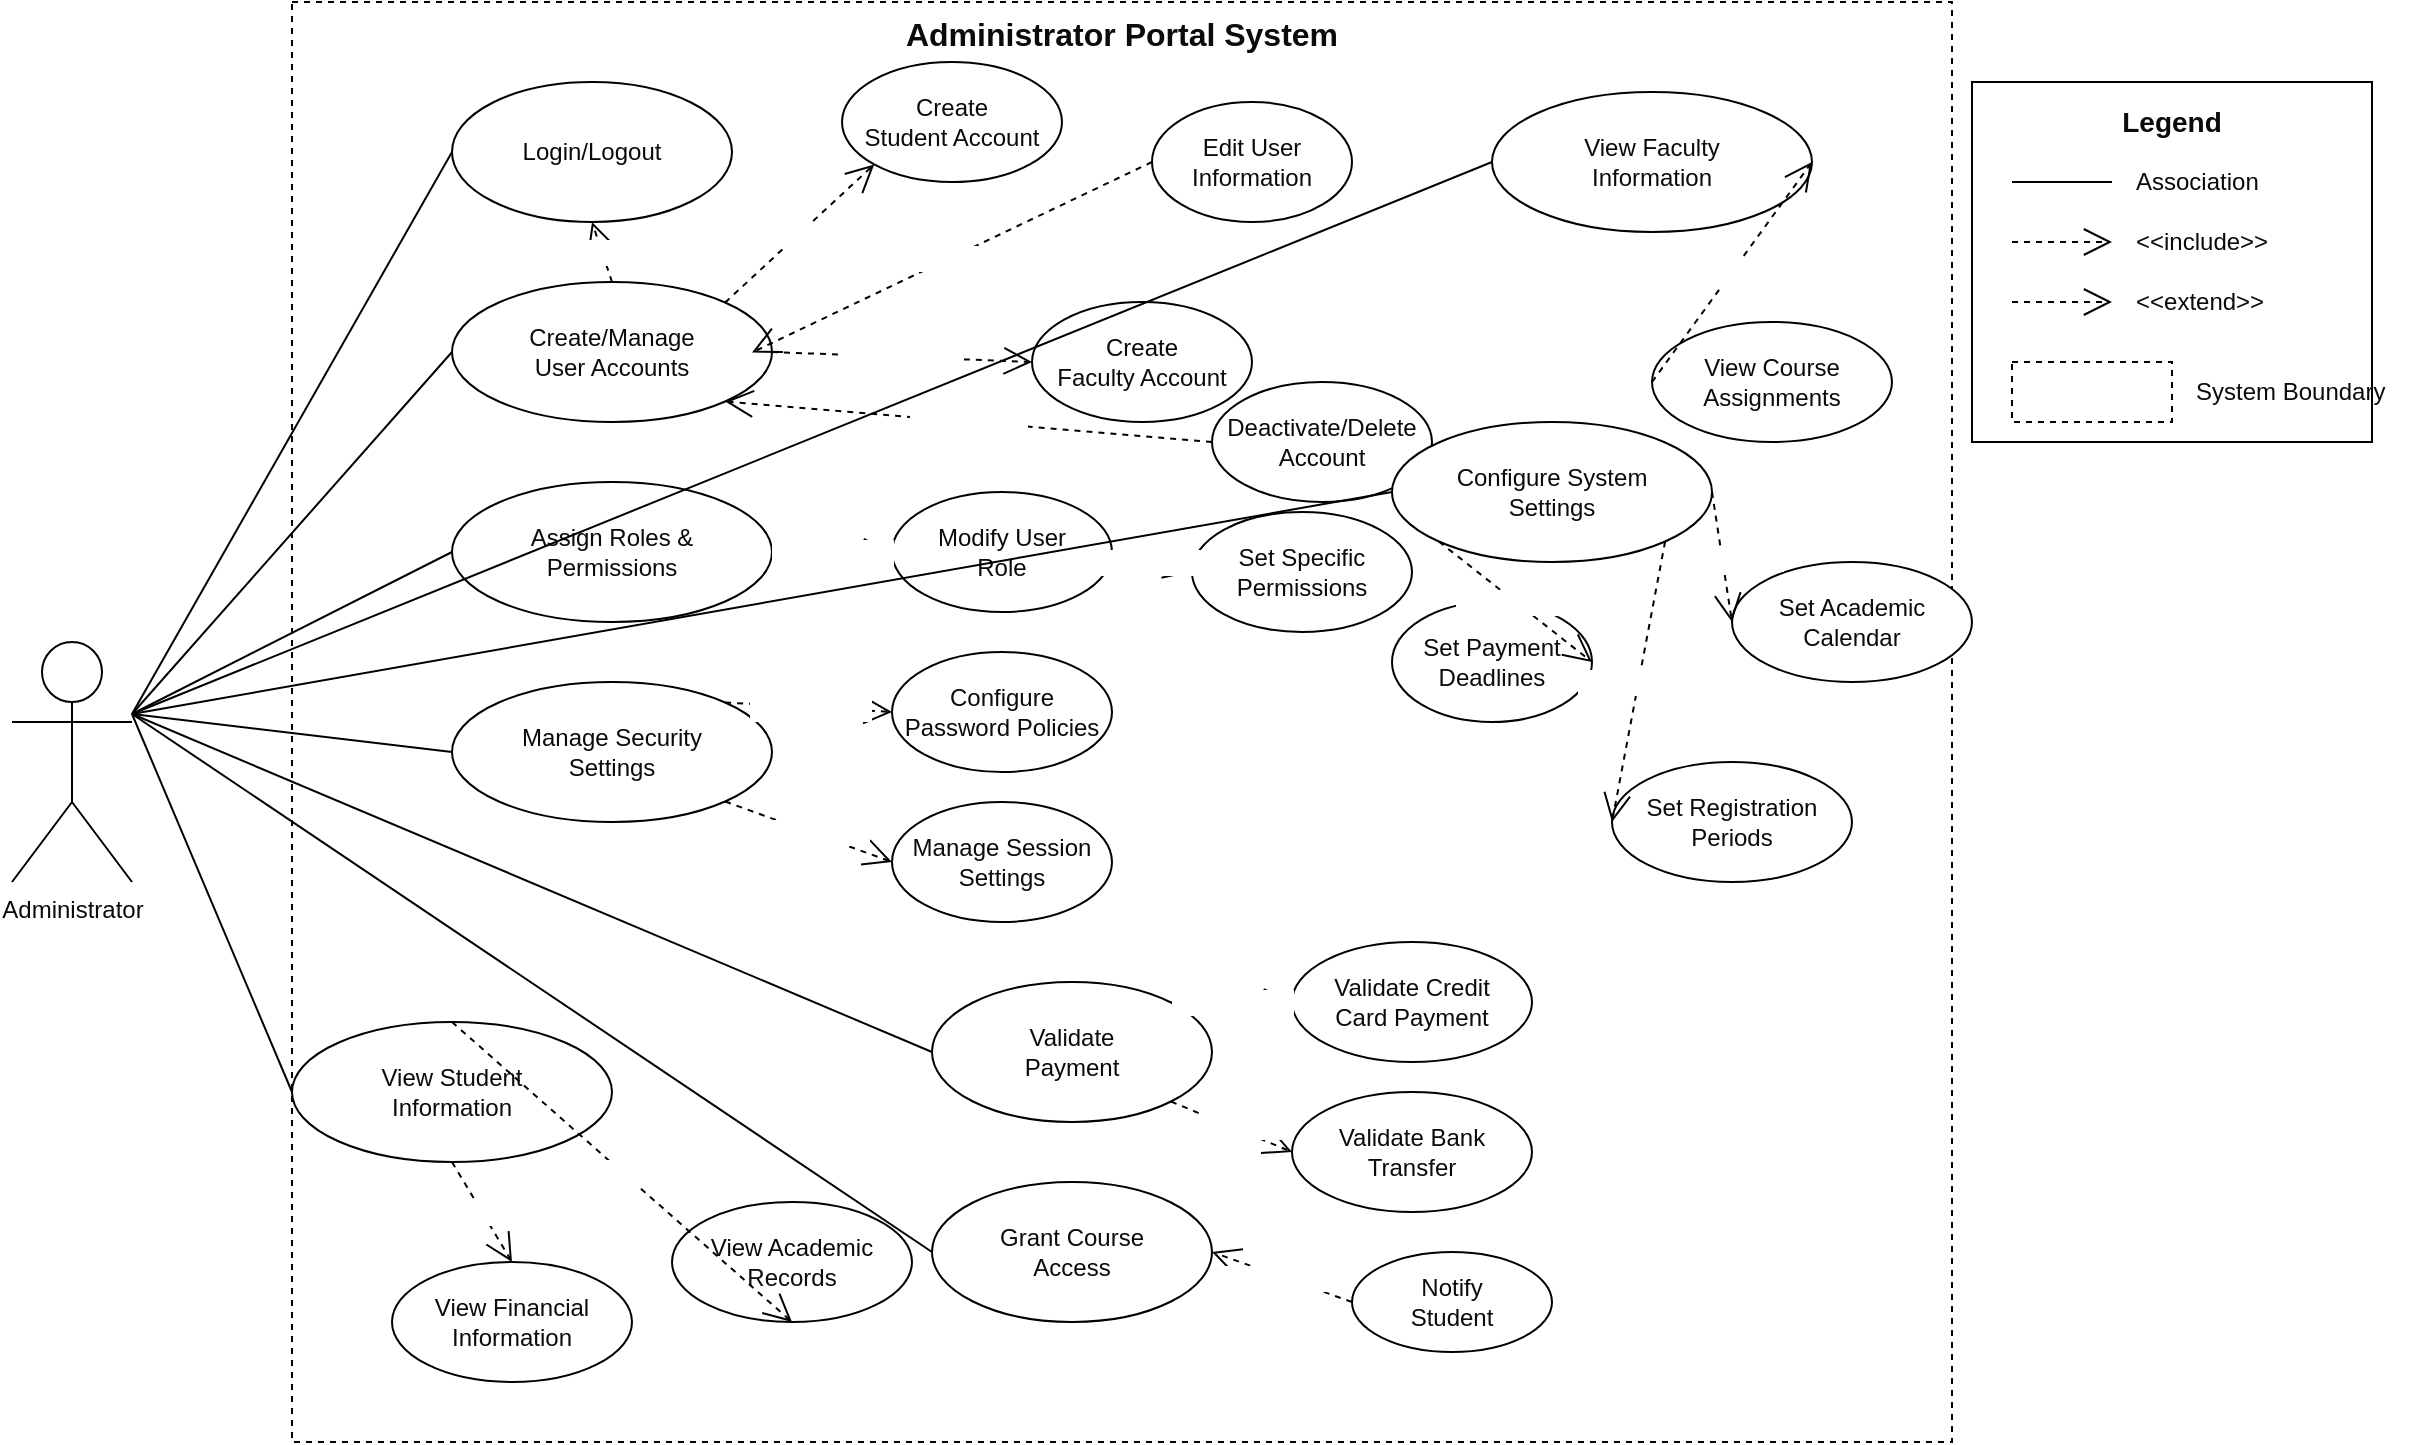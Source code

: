 <mxfile version="28.1.2">
  <diagram name="Administrator Portal Use Cases" id="admin-portal">
    <mxGraphModel dx="1407" dy="1013" grid="1" gridSize="10" guides="1" tooltips="1" connect="1" arrows="1" fold="1" page="1" pageScale="1" pageWidth="1169" pageHeight="827" background="#ffffff" math="0" shadow="0">
      <root>
        <mxCell id="0" />
        <mxCell id="1" parent="0" />
        <mxCell id="admin-boundary" value="Administrator Portal System" style="rounded=0;whiteSpace=wrap;html=1;fillColor=none;verticalAlign=top;fontSize=16;fontStyle=1;dashed=1;strokeColor=#000000;fontColor=#0B0B0B;" parent="1" vertex="1">
          <mxGeometry x="200" y="40" width="830" height="720" as="geometry" />
        </mxCell>
        <mxCell id="admin-actor" value="Administrator" style="shape=umlActor;verticalLabelPosition=bottom;verticalAlign=top;html=1;fillColor=#FFFFFF;strokeColor=#000000;fontColor=#0B0B0B;" parent="1" vertex="1">
          <mxGeometry x="60" y="360" width="60" height="120" as="geometry" />
        </mxCell>
        <mxCell id="auc-login" value="Login/Logout" style="ellipse;whiteSpace=wrap;html=1;fillColor=#FFFFFF;strokeColor=#000000;fontColor=#0B0B0B;" parent="1" vertex="1">
          <mxGeometry x="280" y="80" width="140" height="70" as="geometry" />
        </mxCell>
        <mxCell id="auc-user-accounts" value="Create/Manage&#xa;User Accounts" style="ellipse;whiteSpace=wrap;html=1;fillColor=#FFFFFF;strokeColor=#000000;fontColor=#0B0B0B;" parent="1" vertex="1">
          <mxGeometry x="280" y="180" width="160" height="70" as="geometry" />
        </mxCell>
        <mxCell id="auc-create-student" value="Create&#xa;Student Account" style="ellipse;whiteSpace=wrap;html=1;fillColor=#FFFFFF;strokeColor=#000000;fontColor=#0B0B0B;" parent="1" vertex="1">
          <mxGeometry x="475" y="70" width="110" height="60" as="geometry" />
        </mxCell>
        <mxCell id="auc-create-faculty" value="Create&#xa;Faculty Account" style="ellipse;whiteSpace=wrap;html=1;fillColor=#FFFFFF;strokeColor=#000000;fontColor=#0B0B0B;" parent="1" vertex="1">
          <mxGeometry x="570" y="190" width="110" height="60" as="geometry" />
        </mxCell>
        <mxCell id="auc-edit-user" value="Edit User&#xa;Information" style="ellipse;whiteSpace=wrap;html=1;fillColor=#FFFFFF;strokeColor=#000000;fontColor=#0B0B0B;" parent="1" vertex="1">
          <mxGeometry x="630" y="90" width="100" height="60" as="geometry" />
        </mxCell>
        <mxCell id="auc-deactivate" value="Deactivate/Delete&#xa;Account" style="ellipse;whiteSpace=wrap;html=1;fillColor=#FFFFFF;strokeColor=#000000;fontColor=#0B0B0B;" parent="1" vertex="1">
          <mxGeometry x="660" y="230" width="110" height="60" as="geometry" />
        </mxCell>
        <mxCell id="auc-roles" value="Assign Roles &amp;amp;&#xa;Permissions" style="ellipse;whiteSpace=wrap;html=1;fillColor=#FFFFFF;strokeColor=#000000;fontColor=#0B0B0B;" parent="1" vertex="1">
          <mxGeometry x="280" y="280" width="160" height="70" as="geometry" />
        </mxCell>
        <mxCell id="auc-modify-role" value="Modify User&#xa;Role" style="ellipse;whiteSpace=wrap;html=1;fillColor=#FFFFFF;strokeColor=#000000;fontColor=#0B0B0B;" parent="1" vertex="1">
          <mxGeometry x="500" y="285" width="110" height="60" as="geometry" />
        </mxCell>
        <mxCell id="auc-set-permissions" value="Set Specific&#xa;Permissions" style="ellipse;whiteSpace=wrap;html=1;fillColor=#FFFFFF;strokeColor=#000000;fontColor=#0B0B0B;" parent="1" vertex="1">
          <mxGeometry x="650" y="295" width="110" height="60" as="geometry" />
        </mxCell>
        <mxCell id="auc-security" value="Manage Security&#xa;Settings" style="ellipse;whiteSpace=wrap;html=1;fillColor=#FFFFFF;strokeColor=#000000;fontColor=#0B0B0B;" parent="1" vertex="1">
          <mxGeometry x="280" y="380" width="160" height="70" as="geometry" />
        </mxCell>
        <mxCell id="auc-password-policy" value="Configure&#xa;Password Policies" style="ellipse;whiteSpace=wrap;html=1;fillColor=#FFFFFF;strokeColor=#000000;fontColor=#0B0B0B;" parent="1" vertex="1">
          <mxGeometry x="500" y="365" width="110" height="60" as="geometry" />
        </mxCell>
        <mxCell id="auc-session-settings" value="Manage Session&#xa;Settings" style="ellipse;whiteSpace=wrap;html=1;fillColor=#FFFFFF;strokeColor=#000000;fontColor=#0B0B0B;" parent="1" vertex="1">
          <mxGeometry x="500" y="440" width="110" height="60" as="geometry" />
        </mxCell>
        <mxCell id="auc-validate-payment" value="Validate&#xa;Payment" style="ellipse;whiteSpace=wrap;html=1;fillColor=#FFFFFF;strokeColor=#000000;fontColor=#0B0B0B;" parent="1" vertex="1">
          <mxGeometry x="520" y="530" width="140" height="70" as="geometry" />
        </mxCell>
        <mxCell id="auc-validate-cc" value="Validate Credit&#xa;Card Payment" style="ellipse;whiteSpace=wrap;html=1;fillColor=#FFFFFF;strokeColor=#000000;fontColor=#0B0B0B;" parent="1" vertex="1">
          <mxGeometry x="700" y="510" width="120" height="60" as="geometry" />
        </mxCell>
        <mxCell id="auc-validate-bank" value="Validate Bank&#xa;Transfer" style="ellipse;whiteSpace=wrap;html=1;fillColor=#FFFFFF;strokeColor=#000000;fontColor=#0B0B0B;" parent="1" vertex="1">
          <mxGeometry x="700" y="585" width="120" height="60" as="geometry" />
        </mxCell>
        <mxCell id="auc-grant-access" value="Grant Course&#xa;Access" style="ellipse;whiteSpace=wrap;html=1;fillColor=#FFFFFF;strokeColor=#000000;fontColor=#0B0B0B;" parent="1" vertex="1">
          <mxGeometry x="520" y="630" width="140" height="70" as="geometry" />
        </mxCell>
        <mxCell id="auc-notify" value="Notify&#xa;Student" style="ellipse;whiteSpace=wrap;html=1;fillColor=#FFFFFF;strokeColor=#000000;fontColor=#0B0B0B;" parent="1" vertex="1">
          <mxGeometry x="730" y="665" width="100" height="50" as="geometry" />
        </mxCell>
        <mxCell id="auc-view-student" value="View Student&#xa;Information" style="ellipse;whiteSpace=wrap;html=1;fillColor=#FFFFFF;strokeColor=#000000;fontColor=#0B0B0B;" parent="1" vertex="1">
          <mxGeometry x="200" y="550" width="160" height="70" as="geometry" />
        </mxCell>
        <mxCell id="auc-academic-records" value="View Academic&#xa;Records" style="ellipse;whiteSpace=wrap;html=1;fillColor=#FFFFFF;strokeColor=#000000;fontColor=#0B0B0B;" parent="1" vertex="1">
          <mxGeometry x="390" y="640" width="120" height="60" as="geometry" />
        </mxCell>
        <mxCell id="auc-financial-info" value="View Financial&#xa;Information" style="ellipse;whiteSpace=wrap;html=1;fillColor=#FFFFFF;strokeColor=#000000;fontColor=#0B0B0B;" parent="1" vertex="1">
          <mxGeometry x="250" y="670" width="120" height="60" as="geometry" />
        </mxCell>
        <mxCell id="auc-view-faculty" value="View Faculty&#xa;Information" style="ellipse;whiteSpace=wrap;html=1;fillColor=#FFFFFF;strokeColor=#000000;fontColor=#0B0B0B;" parent="1" vertex="1">
          <mxGeometry x="800" y="85" width="160" height="70" as="geometry" />
        </mxCell>
        <mxCell id="auc-course-assignments" value="View Course&#xa;Assignments" style="ellipse;whiteSpace=wrap;html=1;fillColor=#FFFFFF;strokeColor=#000000;fontColor=#0B0B0B;" parent="1" vertex="1">
          <mxGeometry x="880" y="200" width="120" height="60" as="geometry" />
        </mxCell>
        <mxCell id="auc-configure-system" value="Configure System&#xa;Settings" style="ellipse;whiteSpace=wrap;html=1;fillColor=#FFFFFF;strokeColor=#000000;fontColor=#0B0B0B;" parent="1" vertex="1">
          <mxGeometry x="750" y="250" width="160" height="70" as="geometry" />
        </mxCell>
        <mxCell id="auc-calendar" value="Set Academic&#xa;Calendar" style="ellipse;whiteSpace=wrap;html=1;fillColor=#FFFFFF;strokeColor=#000000;fontColor=#0B0B0B;" parent="1" vertex="1">
          <mxGeometry x="920" y="320" width="120" height="60" as="geometry" />
        </mxCell>
        <mxCell id="auc-registration-periods" value="Set Registration&#xa;Periods" style="ellipse;whiteSpace=wrap;html=1;fillColor=#FFFFFF;strokeColor=#000000;fontColor=#0B0B0B;" parent="1" vertex="1">
          <mxGeometry x="860" y="420" width="120" height="60" as="geometry" />
        </mxCell>
        <mxCell id="auc-payment-deadlines" value="Set Payment&#xa;Deadlines" style="ellipse;whiteSpace=wrap;html=1;fillColor=#FFFFFF;strokeColor=#000000;fontColor=#0B0B0B;" parent="1" vertex="1">
          <mxGeometry x="750" y="340" width="100" height="60" as="geometry" />
        </mxCell>
        <mxCell id="aassoc1" value="" style="endArrow=none;html=1;exitX=1;exitY=0.3;exitDx=0;exitDy=0;exitPerimeter=0;entryX=0;entryY=0.5;entryDx=0;entryDy=0;strokeColor=#000000;fontColor=#0B0B0B;" parent="1" source="admin-actor" target="auc-login" edge="1">
          <mxGeometry width="50" height="50" relative="1" as="geometry">
            <mxPoint x="400" y="450" as="sourcePoint" />
            <mxPoint x="450" y="400" as="targetPoint" />
          </mxGeometry>
        </mxCell>
        <mxCell id="aassoc2" value="" style="endArrow=none;html=1;exitX=1;exitY=0.3;exitDx=0;exitDy=0;exitPerimeter=0;entryX=0;entryY=0.5;entryDx=0;entryDy=0;strokeColor=#000000;fontColor=#0B0B0B;" parent="1" source="admin-actor" target="auc-user-accounts" edge="1">
          <mxGeometry width="50" height="50" relative="1" as="geometry">
            <mxPoint x="400" y="450" as="sourcePoint" />
            <mxPoint x="450" y="400" as="targetPoint" />
          </mxGeometry>
        </mxCell>
        <mxCell id="aassoc3" value="" style="endArrow=none;html=1;exitX=1;exitY=0.3;exitDx=0;exitDy=0;exitPerimeter=0;entryX=0;entryY=0.5;entryDx=0;entryDy=0;strokeColor=#000000;fontColor=#0B0B0B;" parent="1" source="admin-actor" target="auc-roles" edge="1">
          <mxGeometry width="50" height="50" relative="1" as="geometry">
            <mxPoint x="400" y="450" as="sourcePoint" />
            <mxPoint x="450" y="400" as="targetPoint" />
          </mxGeometry>
        </mxCell>
        <mxCell id="aassoc4" value="" style="endArrow=none;html=1;exitX=1;exitY=0.3;exitDx=0;exitDy=0;exitPerimeter=0;entryX=0;entryY=0.5;entryDx=0;entryDy=0;strokeColor=#000000;fontColor=#0B0B0B;" parent="1" source="admin-actor" target="auc-security" edge="1">
          <mxGeometry width="50" height="50" relative="1" as="geometry">
            <mxPoint x="400" y="450" as="sourcePoint" />
            <mxPoint x="450" y="400" as="targetPoint" />
          </mxGeometry>
        </mxCell>
        <mxCell id="aassoc5" value="" style="endArrow=none;html=1;exitX=1;exitY=0.3;exitDx=0;exitDy=0;exitPerimeter=0;entryX=0;entryY=0.5;entryDx=0;entryDy=0;strokeColor=#000000;fontColor=#0B0B0B;" parent="1" source="admin-actor" target="auc-validate-payment" edge="1">
          <mxGeometry width="50" height="50" relative="1" as="geometry">
            <mxPoint x="400" y="450" as="sourcePoint" />
            <mxPoint x="450" y="400" as="targetPoint" />
          </mxGeometry>
        </mxCell>
        <mxCell id="aassoc6" value="" style="endArrow=none;html=1;exitX=1;exitY=0.3;exitDx=0;exitDy=0;exitPerimeter=0;entryX=0;entryY=0.5;entryDx=0;entryDy=0;strokeColor=#000000;fontColor=#0B0B0B;" parent="1" source="admin-actor" target="auc-grant-access" edge="1">
          <mxGeometry width="50" height="50" relative="1" as="geometry">
            <mxPoint x="400" y="450" as="sourcePoint" />
            <mxPoint x="450" y="400" as="targetPoint" />
          </mxGeometry>
        </mxCell>
        <mxCell id="aassoc7" value="" style="endArrow=none;html=1;exitX=1;exitY=0.3;exitDx=0;exitDy=0;exitPerimeter=0;entryX=0;entryY=0.5;entryDx=0;entryDy=0;strokeColor=#000000;fontColor=#0B0B0B;" parent="1" source="admin-actor" target="auc-view-student" edge="1">
          <mxGeometry width="50" height="50" relative="1" as="geometry">
            <mxPoint x="400" y="450" as="sourcePoint" />
            <mxPoint x="450" y="400" as="targetPoint" />
          </mxGeometry>
        </mxCell>
        <mxCell id="aassoc8" value="" style="endArrow=none;html=1;exitX=1;exitY=0.3;exitDx=0;exitDy=0;exitPerimeter=0;entryX=0;entryY=0.5;entryDx=0;entryDy=0;strokeColor=#000000;fontColor=#0B0B0B;" parent="1" source="admin-actor" target="auc-view-faculty" edge="1">
          <mxGeometry width="50" height="50" relative="1" as="geometry">
            <mxPoint x="400" y="450" as="sourcePoint" />
            <mxPoint x="450" y="400" as="targetPoint" />
          </mxGeometry>
        </mxCell>
        <mxCell id="aassoc9" value="" style="endArrow=none;html=1;exitX=1;exitY=0.3;exitDx=0;exitDy=0;exitPerimeter=0;entryX=0;entryY=0.5;entryDx=0;entryDy=0;strokeColor=#000000;fontColor=#0B0B0B;" parent="1" source="admin-actor" target="auc-configure-system" edge="1">
          <mxGeometry width="50" height="50" relative="1" as="geometry">
            <mxPoint x="400" y="450" as="sourcePoint" />
            <mxPoint x="450" y="400" as="targetPoint" />
          </mxGeometry>
        </mxCell>
        <mxCell id="ainclude1" value="&amp;lt;&amp;lt;include&amp;gt;&amp;gt;" style="endArrow=open;endSize=12;dashed=1;html=1;exitX=0.5;exitY=0;exitDx=0;exitDy=0;entryX=0.5;entryY=1;entryDx=0;entryDy=0;strokeColor=#000000;fontColor=#FFFFFF;" parent="1" source="auc-user-accounts" target="auc-login" edge="1">
          <mxGeometry width="160" relative="1" as="geometry">
            <mxPoint x="400" y="450" as="sourcePoint" />
            <mxPoint x="560" y="450" as="targetPoint" />
          </mxGeometry>
        </mxCell>
        <mxCell id="ainclude2" value="&amp;lt;&amp;lt;include&amp;gt;&amp;gt;" style="endArrow=open;endSize=12;dashed=1;html=1;exitX=1;exitY=0;exitDx=0;exitDy=0;entryX=0;entryY=1;entryDx=0;entryDy=0;strokeColor=#000000;fontColor=#FFFFFF;" parent="1" source="auc-user-accounts" target="auc-create-student" edge="1">
          <mxGeometry width="160" relative="1" as="geometry">
            <mxPoint x="400" y="450" as="sourcePoint" />
            <mxPoint x="560" y="450" as="targetPoint" />
          </mxGeometry>
        </mxCell>
        <mxCell id="ainclude3" value="&amp;lt;&amp;lt;include&amp;gt;&amp;gt;" style="endArrow=open;endSize=12;dashed=1;html=1;exitX=1;exitY=0.5;exitDx=0;exitDy=0;entryX=0;entryY=0.5;entryDx=0;entryDy=0;strokeColor=#000000;fontColor=#FFFFFF;" parent="1" source="auc-user-accounts" target="auc-create-faculty" edge="1">
          <mxGeometry width="160" relative="1" as="geometry">
            <mxPoint x="400" y="450" as="sourcePoint" />
            <mxPoint x="560" y="450" as="targetPoint" />
          </mxGeometry>
        </mxCell>
        <mxCell id="ainclude4" value="&amp;lt;&amp;lt;include&amp;gt;&amp;gt;" style="endArrow=open;endSize=12;dashed=1;html=1;exitX=1;exitY=0.5;exitDx=0;exitDy=0;entryX=0;entryY=0.5;entryDx=0;entryDy=0;strokeColor=#000000;fontColor=#FFFFFF;" parent="1" source="auc-roles" target="auc-modify-role" edge="1">
          <mxGeometry width="160" relative="1" as="geometry">
            <mxPoint x="400" y="450" as="sourcePoint" />
            <mxPoint x="560" y="450" as="targetPoint" />
          </mxGeometry>
        </mxCell>
        <mxCell id="ainclude5" value="&amp;lt;&amp;lt;include&amp;gt;&amp;gt;" style="endArrow=open;endSize=12;dashed=1;html=1;exitX=1;exitY=0.5;exitDx=0;exitDy=0;entryX=0;entryY=0.5;entryDx=0;entryDy=0;strokeColor=#000000;fontColor=#FFFFFF;" parent="1" source="auc-modify-role" target="auc-set-permissions" edge="1">
          <mxGeometry width="160" relative="1" as="geometry">
            <mxPoint x="400" y="450" as="sourcePoint" />
            <mxPoint x="560" y="450" as="targetPoint" />
          </mxGeometry>
        </mxCell>
        <mxCell id="ainclude6" value="&amp;lt;&amp;lt;include&amp;gt;&amp;gt;" style="endArrow=open;endSize=12;dashed=1;html=1;exitX=1;exitY=0;exitDx=0;exitDy=0;entryX=0;entryY=0.5;entryDx=0;entryDy=0;strokeColor=#000000;fontColor=#FFFFFF;" parent="1" source="auc-security" target="auc-password-policy" edge="1">
          <mxGeometry width="160" relative="1" as="geometry">
            <mxPoint x="400" y="450" as="sourcePoint" />
            <mxPoint x="560" y="450" as="targetPoint" />
          </mxGeometry>
        </mxCell>
        <mxCell id="ainclude7" value="&amp;lt;&amp;lt;include&amp;gt;&amp;gt;" style="endArrow=open;endSize=12;dashed=1;html=1;exitX=1;exitY=1;exitDx=0;exitDy=0;entryX=0;entryY=0.5;entryDx=0;entryDy=0;strokeColor=#000000;fontColor=#FFFFFF;" parent="1" source="auc-security" target="auc-session-settings" edge="1">
          <mxGeometry width="160" relative="1" as="geometry">
            <mxPoint x="400" y="450" as="sourcePoint" />
            <mxPoint x="560" y="450" as="targetPoint" />
          </mxGeometry>
        </mxCell>
        <mxCell id="ainclude8" value="&amp;lt;&amp;lt;include&amp;gt;&amp;gt;" style="endArrow=open;endSize=12;dashed=1;html=1;exitX=1;exitY=0;exitDx=0;exitDy=0;entryX=0;entryY=0.5;entryDx=0;entryDy=0;strokeColor=#000000;fontColor=#FFFFFF;" parent="1" source="auc-validate-payment" target="auc-validate-cc" edge="1">
          <mxGeometry width="160" relative="1" as="geometry">
            <mxPoint x="400" y="450" as="sourcePoint" />
            <mxPoint x="560" y="450" as="targetPoint" />
          </mxGeometry>
        </mxCell>
        <mxCell id="ainclude9" value="&amp;lt;&amp;lt;include&amp;gt;&amp;gt;" style="endArrow=open;endSize=12;dashed=1;html=1;exitX=1;exitY=1;exitDx=0;exitDy=0;entryX=0;entryY=0.5;entryDx=0;entryDy=0;strokeColor=#000000;fontColor=#FFFFFF;" parent="1" source="auc-validate-payment" target="auc-validate-bank" edge="1">
          <mxGeometry width="160" relative="1" as="geometry">
            <mxPoint x="400" y="450" as="sourcePoint" />
            <mxPoint x="560" y="450" as="targetPoint" />
          </mxGeometry>
        </mxCell>
        <mxCell id="ainclude10" value="&amp;lt;&amp;lt;include&amp;gt;&amp;gt;" style="endArrow=open;endSize=12;dashed=1;html=1;exitX=0.5;exitY=0;exitDx=0;exitDy=0;entryX=0.5;entryY=1;entryDx=0;entryDy=0;strokeColor=#000000;fontColor=#FFFFFF;" parent="1" source="auc-view-student" target="auc-academic-records" edge="1">
          <mxGeometry width="160" relative="1" as="geometry">
            <mxPoint x="400" y="450" as="sourcePoint" />
            <mxPoint x="560" y="450" as="targetPoint" />
          </mxGeometry>
        </mxCell>
        <mxCell id="ainclude11" value="&amp;lt;&amp;lt;include&amp;gt;&amp;gt;" style="endArrow=open;endSize=12;dashed=1;html=1;exitX=0.5;exitY=1;exitDx=0;exitDy=0;entryX=0.5;entryY=0;entryDx=0;entryDy=0;strokeColor=#000000;fontColor=#FFFFFF;" parent="1" source="auc-view-student" target="auc-financial-info" edge="1">
          <mxGeometry width="160" relative="1" as="geometry">
            <mxPoint x="400" y="450" as="sourcePoint" />
            <mxPoint x="560" y="450" as="targetPoint" />
          </mxGeometry>
        </mxCell>
        <mxCell id="ainclude12" value="&amp;lt;&amp;lt;include&amp;gt;&amp;gt;" style="endArrow=open;endSize=12;dashed=1;html=1;exitX=1;exitY=0.5;exitDx=0;exitDy=0;entryX=0;entryY=0.5;entryDx=0;entryDy=0;strokeColor=#000000;fontColor=#FFFFFF;" parent="1" source="auc-configure-system" target="auc-calendar" edge="1">
          <mxGeometry width="160" relative="1" as="geometry">
            <mxPoint x="400" y="450" as="sourcePoint" />
            <mxPoint x="560" y="450" as="targetPoint" />
          </mxGeometry>
        </mxCell>
        <mxCell id="ainclude13" value="&amp;lt;&amp;lt;include&amp;gt;&amp;gt;" style="endArrow=open;endSize=12;dashed=1;html=1;exitX=1;exitY=1;exitDx=0;exitDy=0;entryX=0;entryY=0.5;entryDx=0;entryDy=0;strokeColor=#000000;fontColor=#FFFFFF;" parent="1" source="auc-configure-system" target="auc-registration-periods" edge="1">
          <mxGeometry width="160" relative="1" as="geometry">
            <mxPoint x="400" y="450" as="sourcePoint" />
            <mxPoint x="560" y="450" as="targetPoint" />
          </mxGeometry>
        </mxCell>
        <mxCell id="ainclude14" value="&amp;lt;&amp;lt;include&amp;gt;&amp;gt;" style="endArrow=open;endSize=12;dashed=1;html=1;exitX=0;exitY=1;exitDx=0;exitDy=0;entryX=1;entryY=0.5;entryDx=0;entryDy=0;strokeColor=#000000;fontColor=#FFFFFF;" parent="1" source="auc-configure-system" target="auc-payment-deadlines" edge="1">
          <mxGeometry width="160" relative="1" as="geometry">
            <mxPoint x="400" y="450" as="sourcePoint" />
            <mxPoint x="560" y="450" as="targetPoint" />
          </mxGeometry>
        </mxCell>
        <mxCell id="aextend1" value="&amp;lt;&amp;lt;extend&amp;gt;&amp;gt;" style="endArrow=open;endSize=12;dashed=1;html=1;exitX=0;exitY=0.5;exitDx=0;exitDy=0;entryX=1;entryY=0;entryDx=0;entryDy=0;strokeColor=#000000;fontColor=#FFFFFF;" parent="1" source="auc-edit-user" edge="1">
          <mxGeometry width="160" relative="1" as="geometry">
            <mxPoint x="673.43" y="180" as="sourcePoint" />
            <mxPoint x="429.999" y="215.251" as="targetPoint" />
          </mxGeometry>
        </mxCell>
        <mxCell id="aextend2" value="&amp;lt;&amp;lt;extend&amp;gt;&amp;gt;" style="endArrow=open;endSize=12;dashed=1;html=1;exitX=0;exitY=0.5;exitDx=0;exitDy=0;entryX=1;entryY=1;entryDx=0;entryDy=0;strokeColor=#000000;fontColor=#FFFFFF;" parent="1" source="auc-deactivate" target="auc-user-accounts" edge="1">
          <mxGeometry width="160" relative="1" as="geometry">
            <mxPoint x="400" y="450" as="sourcePoint" />
            <mxPoint x="560" y="450" as="targetPoint" />
          </mxGeometry>
        </mxCell>
        <mxCell id="aextend3" value="&amp;lt;&amp;lt;extend&amp;gt;&amp;gt;" style="endArrow=open;endSize=12;dashed=1;html=1;exitX=0;exitY=0.5;exitDx=0;exitDy=0;entryX=1;entryY=0.5;entryDx=0;entryDy=0;strokeColor=#000000;fontColor=#FFFFFF;" parent="1" source="auc-notify" target="auc-grant-access" edge="1">
          <mxGeometry width="160" relative="1" as="geometry">
            <mxPoint x="400" y="450" as="sourcePoint" />
            <mxPoint x="560" y="450" as="targetPoint" />
          </mxGeometry>
        </mxCell>
        <mxCell id="aextend4" value="&amp;lt;&amp;lt;extend&amp;gt;&amp;gt;" style="endArrow=open;endSize=12;dashed=1;html=1;exitX=0;exitY=0.5;exitDx=0;exitDy=0;entryX=1;entryY=0.5;entryDx=0;entryDy=0;strokeColor=#000000;fontColor=#FFFFFF;" parent="1" source="auc-course-assignments" target="auc-view-faculty" edge="1">
          <mxGeometry width="160" relative="1" as="geometry">
            <mxPoint x="400" y="450" as="sourcePoint" />
            <mxPoint x="560" y="450" as="targetPoint" />
          </mxGeometry>
        </mxCell>
        <mxCell id="legend-box" value="" style="rounded=0;whiteSpace=wrap;html=1;fillColor=none;strokeColor=#000000;" parent="1" vertex="1">
          <mxGeometry x="1040" y="80" width="200" height="180" as="geometry" />
        </mxCell>
        <mxCell id="legend-title" value="Legend" style="text;html=1;strokeColor=none;fillColor=none;align=center;verticalAlign=middle;whiteSpace=wrap;rounded=0;fontSize=14;fontStyle=1;fontColor=#0B0B0B;" parent="1" vertex="1">
          <mxGeometry x="1090" y="90" width="100" height="20" as="geometry" />
        </mxCell>
        <mxCell id="legend-assoc" value="" style="endArrow=none;html=1;strokeColor=#000000;fontColor=#0B0B0B;" parent="1" edge="1">
          <mxGeometry width="50" height="50" relative="1" as="geometry">
            <mxPoint x="1060" y="130" as="sourcePoint" />
            <mxPoint x="1110" y="130" as="targetPoint" />
          </mxGeometry>
        </mxCell>
        <mxCell id="legend-assoc-text" value="Association" style="text;html=1;strokeColor=none;fillColor=none;align=left;verticalAlign=middle;whiteSpace=wrap;rounded=0;fontColor=#0B0B0B;" parent="1" vertex="1">
          <mxGeometry x="1120" y="120" width="100" height="20" as="geometry" />
        </mxCell>
        <mxCell id="legend-include" value="" style="endArrow=open;endSize=12;dashed=1;html=1;strokeColor=#000000;fontColor=#0B0B0B;" parent="1" edge="1">
          <mxGeometry width="50" height="50" relative="1" as="geometry">
            <mxPoint x="1060" y="160" as="sourcePoint" />
            <mxPoint x="1110" y="160" as="targetPoint" />
          </mxGeometry>
        </mxCell>
        <mxCell id="legend-include-text" value="&amp;lt;&amp;lt;include&amp;gt;&amp;gt;" style="text;html=1;strokeColor=none;fillColor=none;align=left;verticalAlign=middle;whiteSpace=wrap;rounded=0;fontColor=#0B0B0B;" parent="1" vertex="1">
          <mxGeometry x="1120" y="150" width="100" height="20" as="geometry" />
        </mxCell>
        <mxCell id="legend-extend" value="" style="endArrow=open;endSize=12;dashed=1;html=1;strokeColor=#000000;fontColor=#0B0B0B;" parent="1" edge="1">
          <mxGeometry width="50" height="50" relative="1" as="geometry">
            <mxPoint x="1060" y="190" as="sourcePoint" />
            <mxPoint x="1110" y="190" as="targetPoint" />
          </mxGeometry>
        </mxCell>
        <mxCell id="legend-extend-text" value="&amp;lt;&amp;lt;extend&amp;gt;&amp;gt;" style="text;html=1;strokeColor=none;fillColor=none;align=left;verticalAlign=middle;whiteSpace=wrap;rounded=0;fontColor=#0B0B0B;" parent="1" vertex="1">
          <mxGeometry x="1120" y="180" width="100" height="20" as="geometry" />
        </mxCell>
        <mxCell id="legend-boundary" value="" style="rounded=0;whiteSpace=wrap;html=1;fillColor=none;dashed=1;strokeColor=#000000;fontColor=#0B0B0B;" parent="1" vertex="1">
          <mxGeometry x="1060" y="220" width="80" height="30" as="geometry" />
        </mxCell>
        <mxCell id="legend-boundary-text" value="System Boundary" style="text;html=1;strokeColor=none;fillColor=none;align=left;verticalAlign=middle;whiteSpace=wrap;rounded=0;fontColor=#0B0B0B;" parent="1" vertex="1">
          <mxGeometry x="1150" y="220" width="110" height="30" as="geometry" />
        </mxCell>
      </root>
    </mxGraphModel>
  </diagram>
</mxfile>
